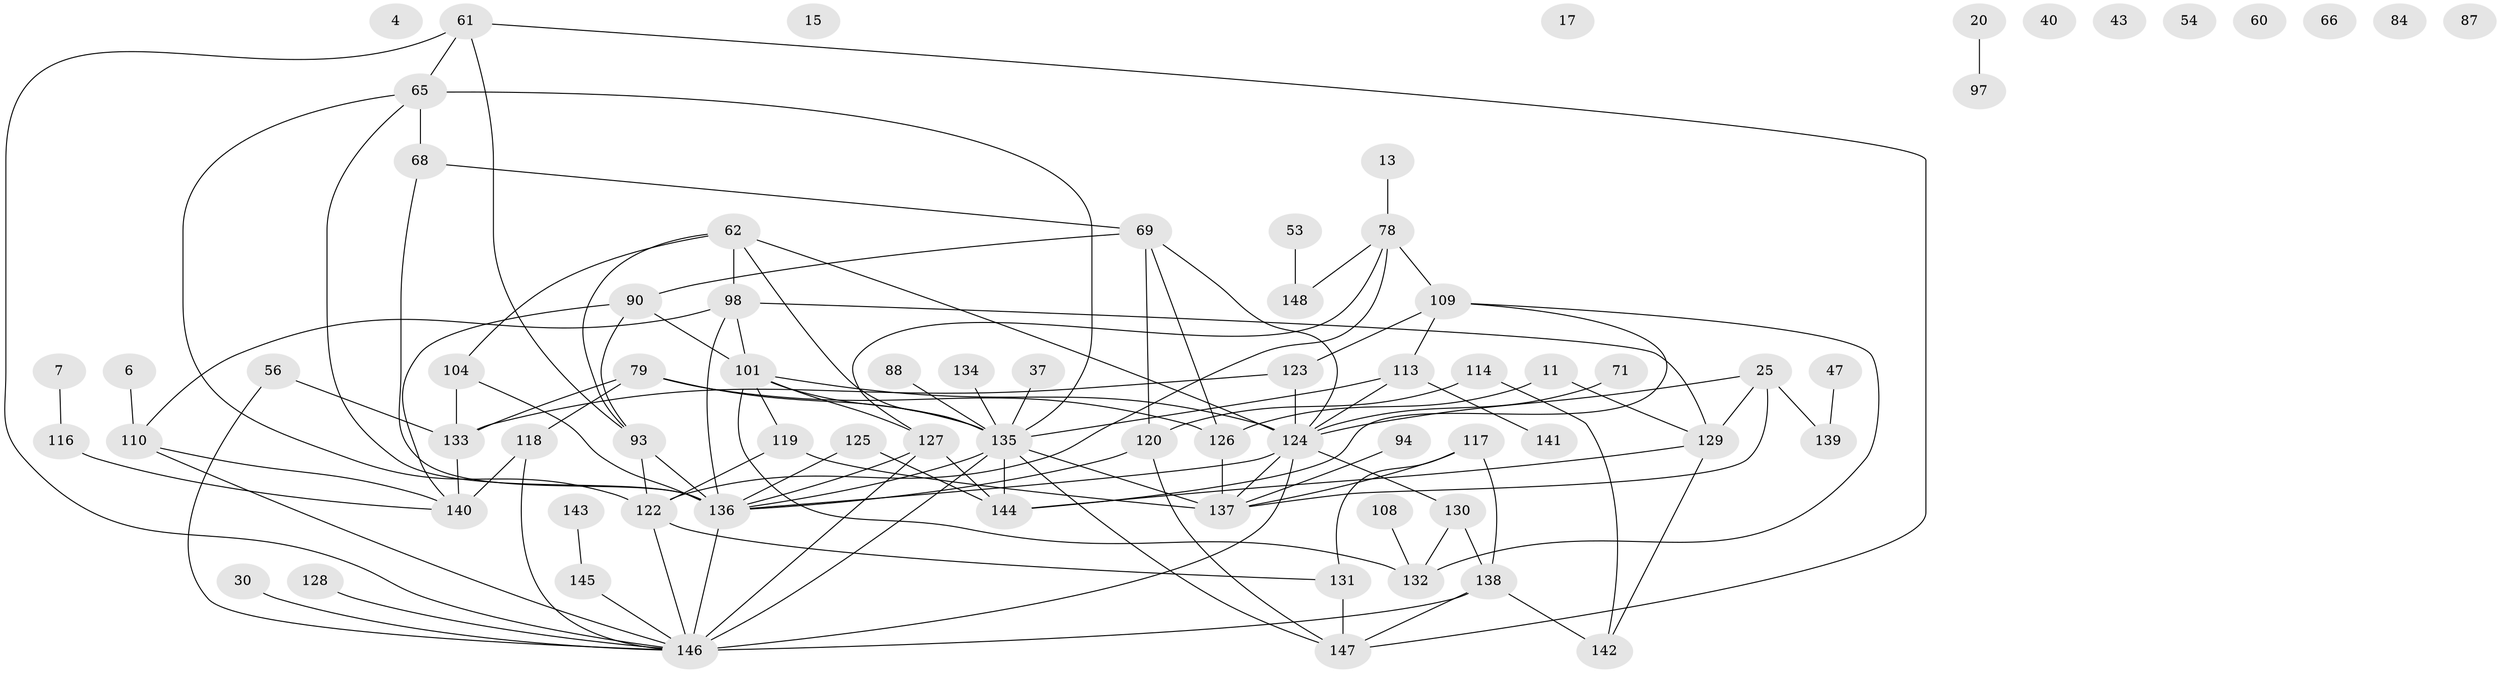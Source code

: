// original degree distribution, {4: 0.16216216216216217, 3: 0.22972972972972974, 0: 0.06756756756756757, 2: 0.22297297297297297, 1: 0.18243243243243243, 6: 0.033783783783783786, 5: 0.08108108108108109, 7: 0.02027027027027027}
// Generated by graph-tools (version 1.1) at 2025/42/03/04/25 21:42:18]
// undirected, 74 vertices, 117 edges
graph export_dot {
graph [start="1"]
  node [color=gray90,style=filled];
  4;
  6;
  7;
  11;
  13;
  15;
  17;
  20;
  25;
  30;
  37;
  40;
  43;
  47;
  53;
  54;
  56;
  60;
  61;
  62;
  65 [super="+64"];
  66;
  68;
  69 [super="+33"];
  71;
  78;
  79 [super="+19"];
  84;
  87;
  88;
  90 [super="+89"];
  93;
  94;
  97;
  98 [super="+51"];
  101 [super="+70+75"];
  104 [super="+35"];
  108;
  109 [super="+39+18+58+73"];
  110;
  113 [super="+46+100"];
  114;
  116;
  117;
  118 [super="+112"];
  119 [super="+26"];
  120 [super="+36+96+107"];
  122 [super="+121"];
  123 [super="+102+77"];
  124 [super="+24+44+83"];
  125;
  126 [super="+3"];
  127 [super="+38+105"];
  128;
  129 [super="+8"];
  130 [super="+14"];
  131;
  132;
  133 [super="+1"];
  134;
  135 [super="+106+115"];
  136 [super="+85+59"];
  137 [super="+41+57+81"];
  138;
  139;
  140 [super="+111"];
  141;
  142 [super="+21"];
  143;
  144 [super="+92+45"];
  145 [super="+76+99"];
  146 [super="+34+91"];
  147;
  148;
  6 -- 110;
  7 -- 116;
  11 -- 126;
  11 -- 129;
  13 -- 78;
  20 -- 97;
  25 -- 129 [weight=2];
  25 -- 139;
  25 -- 124;
  25 -- 137;
  30 -- 146;
  37 -- 135;
  47 -- 139;
  53 -- 148;
  56 -- 146;
  56 -- 133;
  61 -- 65;
  61 -- 93;
  61 -- 147;
  61 -- 146;
  62 -- 93;
  62 -- 98;
  62 -- 124;
  62 -- 104;
  62 -- 135;
  65 -- 135;
  65 -- 122;
  65 -- 68;
  65 -- 136;
  68 -- 136;
  68 -- 69;
  69 -- 90;
  69 -- 120;
  69 -- 124;
  69 -- 126;
  71 -- 124;
  78 -- 122 [weight=2];
  78 -- 148;
  78 -- 127;
  78 -- 109;
  79 -- 126 [weight=2];
  79 -- 133;
  79 -- 135;
  79 -- 118;
  88 -- 135;
  90 -- 93;
  90 -- 140;
  90 -- 101;
  93 -- 122;
  93 -- 136 [weight=3];
  94 -- 137;
  98 -- 110;
  98 -- 129;
  98 -- 136;
  98 -- 101;
  101 -- 124 [weight=2];
  101 -- 127;
  101 -- 132;
  101 -- 119;
  101 -- 135;
  104 -- 133;
  104 -- 136;
  108 -- 132;
  109 -- 113;
  109 -- 132;
  109 -- 144;
  109 -- 123;
  110 -- 146;
  110 -- 140;
  113 -- 141;
  113 -- 124;
  113 -- 135;
  114 -- 120;
  114 -- 142;
  116 -- 140;
  117 -- 131;
  117 -- 138;
  117 -- 137;
  118 -- 146;
  118 -- 140;
  119 -- 122;
  119 -- 137;
  120 -- 147;
  120 -- 136;
  122 -- 131;
  122 -- 146;
  123 -- 133;
  123 -- 124;
  124 -- 146 [weight=2];
  124 -- 130;
  124 -- 137;
  124 -- 136;
  125 -- 144;
  125 -- 136;
  126 -- 137 [weight=2];
  127 -- 146;
  127 -- 144;
  127 -- 136;
  128 -- 146;
  129 -- 142;
  129 -- 144;
  130 -- 138;
  130 -- 132;
  131 -- 147;
  133 -- 140;
  134 -- 135;
  135 -- 146 [weight=3];
  135 -- 144;
  135 -- 136;
  135 -- 137;
  135 -- 147;
  136 -- 146;
  138 -- 142;
  138 -- 147;
  138 -- 146;
  143 -- 145;
  145 -- 146;
}
